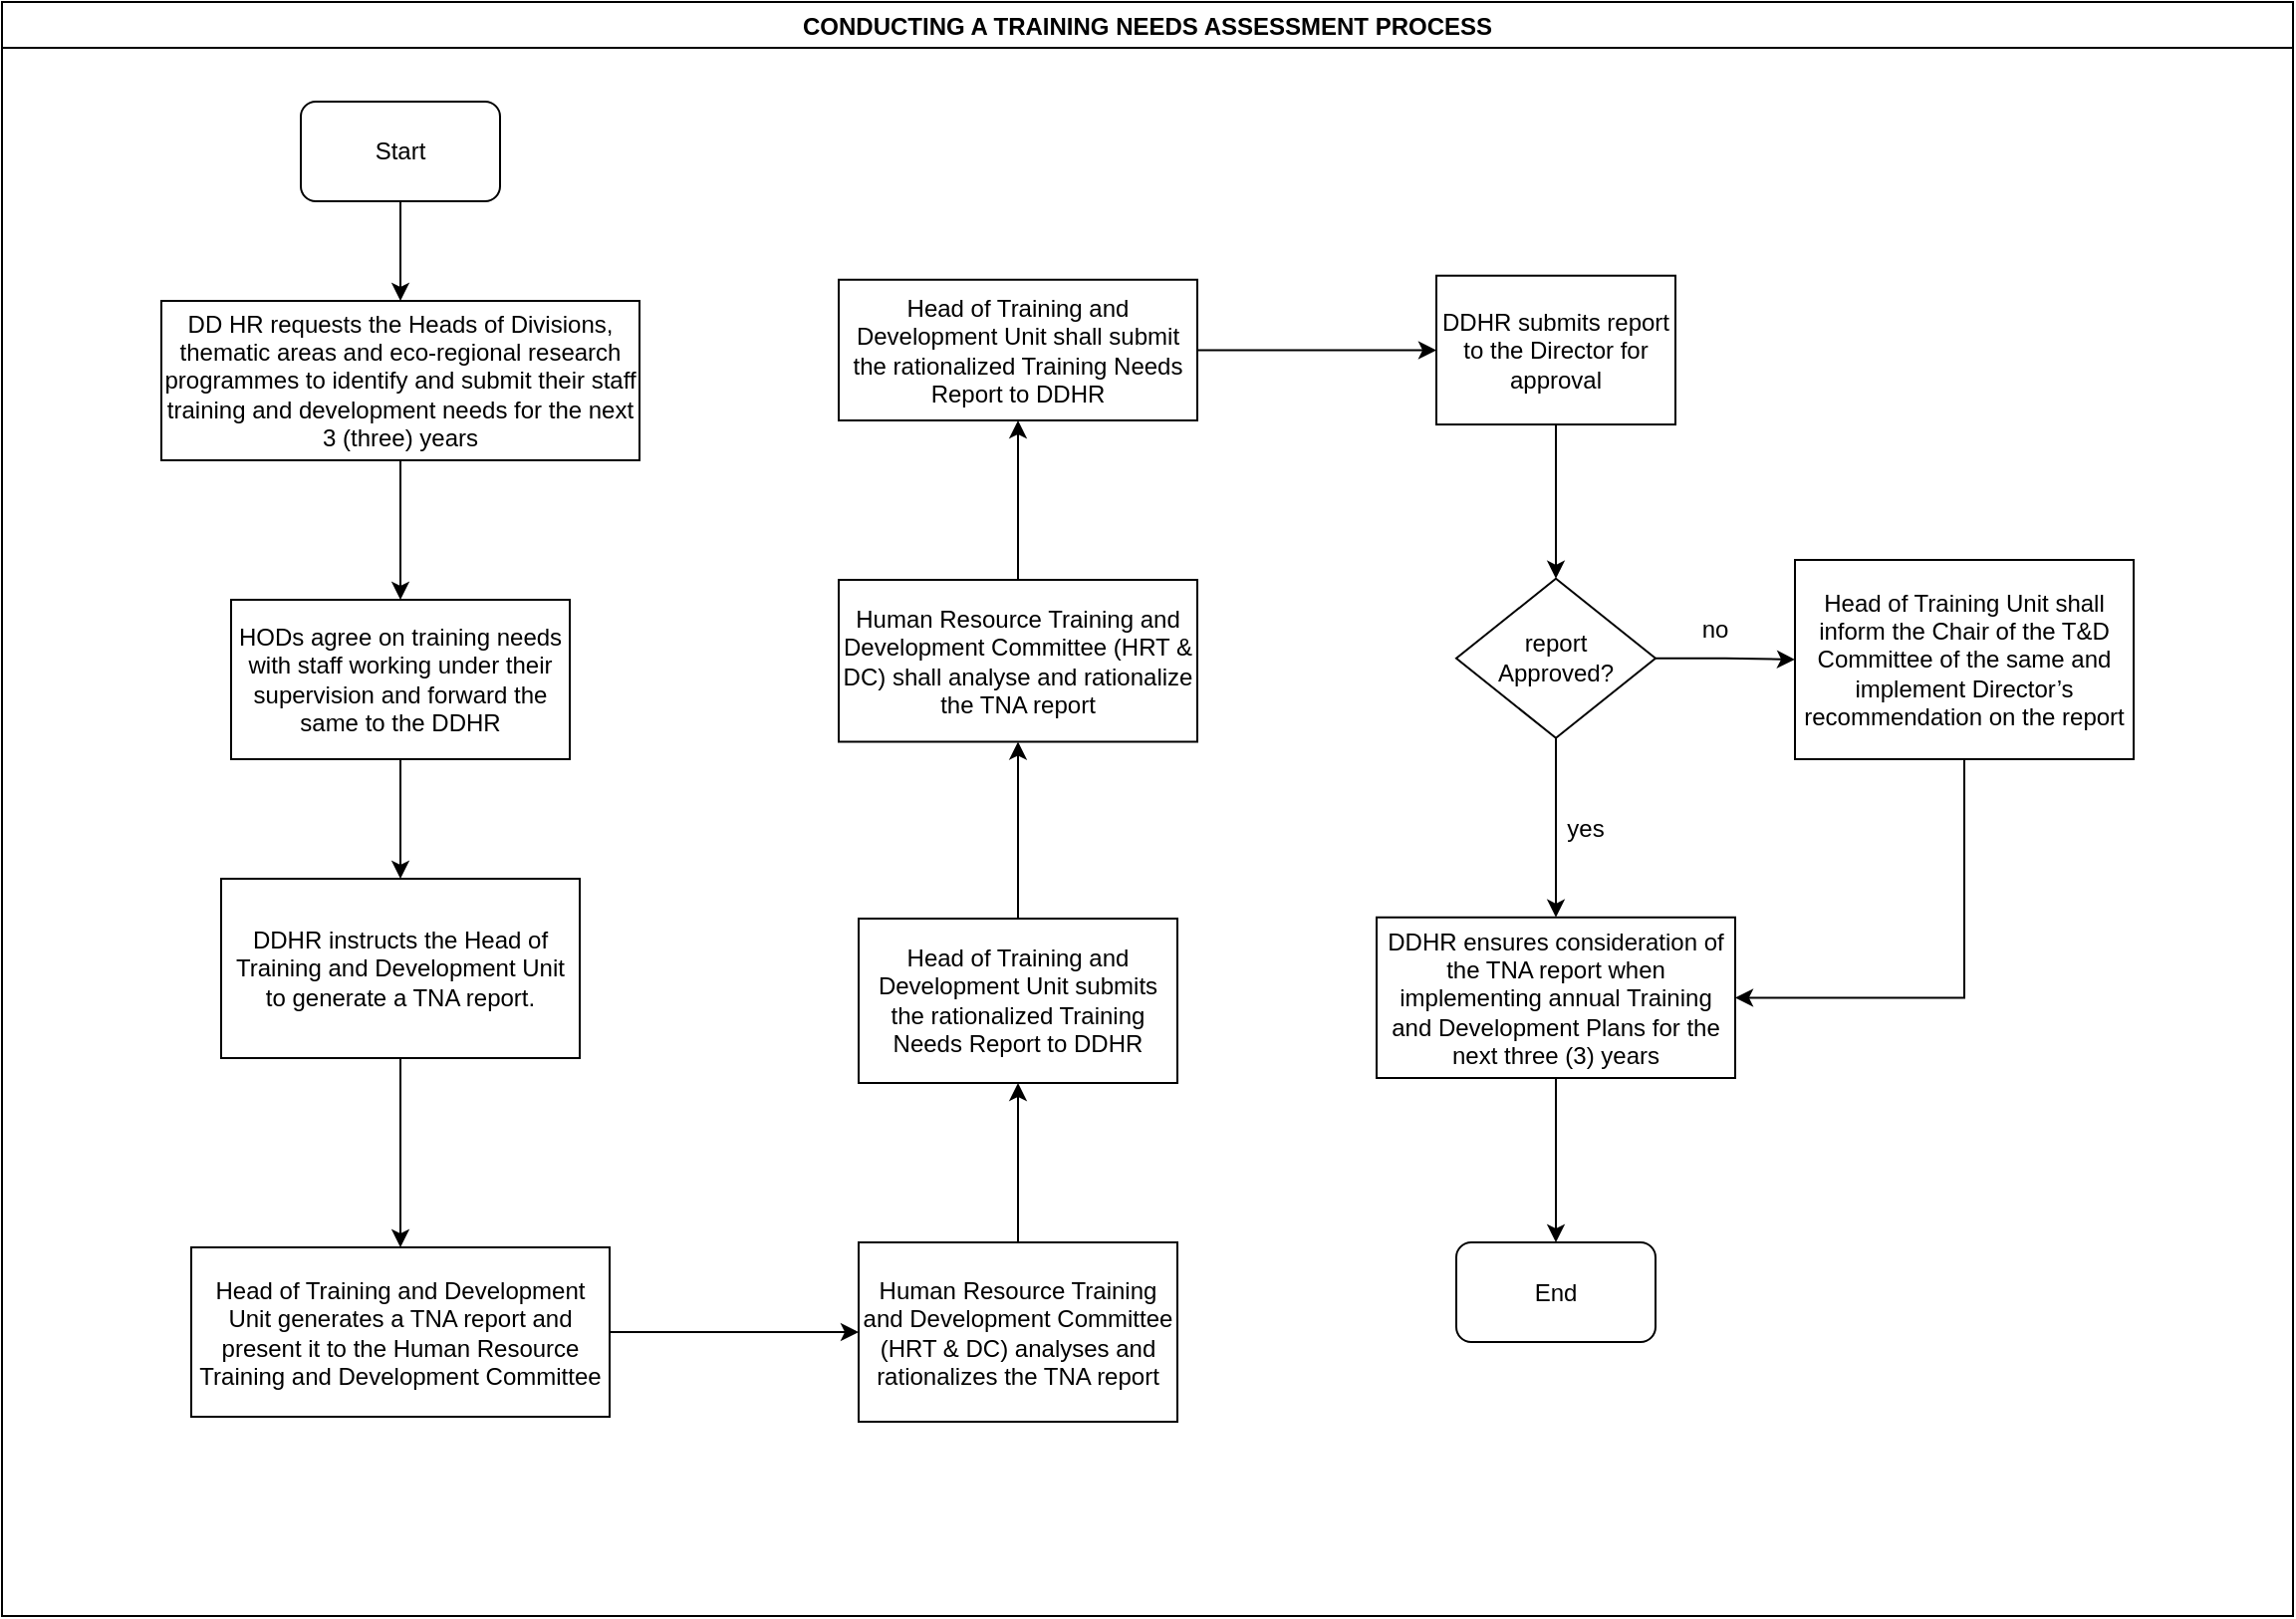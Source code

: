 <mxfile version="14.2.4" type="github">
  <diagram id="dTMpoPVIkahXSZqtG1Pm" name="Page-1">
    <mxGraphModel dx="1038" dy="547" grid="1" gridSize="10" guides="1" tooltips="1" connect="1" arrows="1" fold="1" page="1" pageScale="1" pageWidth="1169" pageHeight="827" math="0" shadow="0">
      <root>
        <mxCell id="0" />
        <mxCell id="1" parent="0" />
        <mxCell id="pj5xqQpvPvO0I1Rtv7KB-1" value="CONDUCTING A TRAINING NEEDS ASSESSMENT PROCESS" style="swimlane;" vertex="1" parent="1">
          <mxGeometry x="10" y="10" width="1150" height="810" as="geometry" />
        </mxCell>
        <mxCell id="pj5xqQpvPvO0I1Rtv7KB-2" value="Start" style="rounded=1;whiteSpace=wrap;html=1;" vertex="1" parent="pj5xqQpvPvO0I1Rtv7KB-1">
          <mxGeometry x="150" y="50" width="100" height="50" as="geometry" />
        </mxCell>
        <mxCell id="pj5xqQpvPvO0I1Rtv7KB-51" value="DD HR requests the Heads of Divisions, thematic areas and eco-regional research programmes to identify and submit their staff training and development needs for the next 3 (three) years" style="rounded=0;whiteSpace=wrap;html=1;" vertex="1" parent="pj5xqQpvPvO0I1Rtv7KB-1">
          <mxGeometry x="80" y="150" width="240" height="80" as="geometry" />
        </mxCell>
        <mxCell id="pj5xqQpvPvO0I1Rtv7KB-4" value="" style="edgeStyle=orthogonalEdgeStyle;rounded=0;orthogonalLoop=1;jettySize=auto;html=1;entryX=0.5;entryY=0;entryDx=0;entryDy=0;" edge="1" parent="pj5xqQpvPvO0I1Rtv7KB-1" source="pj5xqQpvPvO0I1Rtv7KB-2" target="pj5xqQpvPvO0I1Rtv7KB-51">
          <mxGeometry relative="1" as="geometry">
            <mxPoint x="200" y="150" as="targetPoint" />
          </mxGeometry>
        </mxCell>
        <mxCell id="pj5xqQpvPvO0I1Rtv7KB-52" value="HODs agree on training needs with staff working under their supervision and forward the same to the DDHR" style="whiteSpace=wrap;html=1;rounded=0;" vertex="1" parent="pj5xqQpvPvO0I1Rtv7KB-1">
          <mxGeometry x="115" y="300" width="170" height="80" as="geometry" />
        </mxCell>
        <mxCell id="pj5xqQpvPvO0I1Rtv7KB-53" value="" style="edgeStyle=orthogonalEdgeStyle;rounded=0;orthogonalLoop=1;jettySize=auto;html=1;" edge="1" parent="pj5xqQpvPvO0I1Rtv7KB-1" source="pj5xqQpvPvO0I1Rtv7KB-51" target="pj5xqQpvPvO0I1Rtv7KB-52">
          <mxGeometry relative="1" as="geometry" />
        </mxCell>
        <mxCell id="pj5xqQpvPvO0I1Rtv7KB-56" value="Head of Training and Development Unit generates a TNA report and present it to the Human Resource Training and Development Committee" style="whiteSpace=wrap;html=1;rounded=0;" vertex="1" parent="pj5xqQpvPvO0I1Rtv7KB-1">
          <mxGeometry x="95" y="625" width="210" height="85" as="geometry" />
        </mxCell>
        <mxCell id="pj5xqQpvPvO0I1Rtv7KB-60" value="Human Resource Training and Development Committee (HRT &amp;amp; DC) analyses and rationalizes the TNA report" style="whiteSpace=wrap;html=1;rounded=0;" vertex="1" parent="pj5xqQpvPvO0I1Rtv7KB-1">
          <mxGeometry x="430" y="622.5" width="160" height="90" as="geometry" />
        </mxCell>
        <mxCell id="pj5xqQpvPvO0I1Rtv7KB-61" value="" style="edgeStyle=orthogonalEdgeStyle;rounded=0;orthogonalLoop=1;jettySize=auto;html=1;" edge="1" parent="pj5xqQpvPvO0I1Rtv7KB-1" source="pj5xqQpvPvO0I1Rtv7KB-56" target="pj5xqQpvPvO0I1Rtv7KB-60">
          <mxGeometry relative="1" as="geometry" />
        </mxCell>
        <mxCell id="pj5xqQpvPvO0I1Rtv7KB-64" value="Human Resource Training and Development Committee (HRT &amp;amp; DC) shall analyse and rationalize the TNA report" style="whiteSpace=wrap;html=1;rounded=0;" vertex="1" parent="pj5xqQpvPvO0I1Rtv7KB-1">
          <mxGeometry x="420" y="290" width="180" height="81.25" as="geometry" />
        </mxCell>
        <mxCell id="pj5xqQpvPvO0I1Rtv7KB-68" value="DDHR submits report to the Director for approval" style="whiteSpace=wrap;html=1;rounded=0;" vertex="1" parent="pj5xqQpvPvO0I1Rtv7KB-1">
          <mxGeometry x="720" y="137.35" width="120" height="74.69" as="geometry" />
        </mxCell>
        <mxCell id="pj5xqQpvPvO0I1Rtv7KB-74" value="yes" style="text;html=1;strokeColor=none;fillColor=none;align=center;verticalAlign=middle;whiteSpace=wrap;rounded=0;" vertex="1" parent="pj5xqQpvPvO0I1Rtv7KB-1">
          <mxGeometry x="775" y="405" width="40" height="20" as="geometry" />
        </mxCell>
        <mxCell id="pj5xqQpvPvO0I1Rtv7KB-77" value="no" style="text;html=1;strokeColor=none;fillColor=none;align=center;verticalAlign=middle;whiteSpace=wrap;rounded=0;" vertex="1" parent="pj5xqQpvPvO0I1Rtv7KB-1">
          <mxGeometry x="840" y="305" width="40" height="20" as="geometry" />
        </mxCell>
        <mxCell id="pj5xqQpvPvO0I1Rtv7KB-83" value="End" style="rounded=1;whiteSpace=wrap;html=1;" vertex="1" parent="pj5xqQpvPvO0I1Rtv7KB-1">
          <mxGeometry x="730" y="622.5" width="100" height="50" as="geometry" />
        </mxCell>
        <mxCell id="pj5xqQpvPvO0I1Rtv7KB-57" value="" style="edgeStyle=orthogonalEdgeStyle;rounded=0;orthogonalLoop=1;jettySize=auto;html=1;" edge="1" parent="1" source="pj5xqQpvPvO0I1Rtv7KB-54" target="pj5xqQpvPvO0I1Rtv7KB-56">
          <mxGeometry relative="1" as="geometry" />
        </mxCell>
        <mxCell id="pj5xqQpvPvO0I1Rtv7KB-54" value="DDHR instructs the Head of Training and Development Unit to generate a TNA report." style="whiteSpace=wrap;html=1;rounded=0;" vertex="1" parent="1">
          <mxGeometry x="120" y="450" width="180" height="90" as="geometry" />
        </mxCell>
        <mxCell id="pj5xqQpvPvO0I1Rtv7KB-55" value="" style="edgeStyle=orthogonalEdgeStyle;rounded=0;orthogonalLoop=1;jettySize=auto;html=1;" edge="1" parent="1" source="pj5xqQpvPvO0I1Rtv7KB-52" target="pj5xqQpvPvO0I1Rtv7KB-54">
          <mxGeometry relative="1" as="geometry" />
        </mxCell>
        <mxCell id="pj5xqQpvPvO0I1Rtv7KB-65" value="" style="edgeStyle=orthogonalEdgeStyle;rounded=0;orthogonalLoop=1;jettySize=auto;html=1;" edge="1" parent="1" source="pj5xqQpvPvO0I1Rtv7KB-62" target="pj5xqQpvPvO0I1Rtv7KB-64">
          <mxGeometry relative="1" as="geometry" />
        </mxCell>
        <mxCell id="pj5xqQpvPvO0I1Rtv7KB-62" value="Head of Training and Development Unit submits the rationalized Training Needs Report to DDHR" style="whiteSpace=wrap;html=1;rounded=0;" vertex="1" parent="1">
          <mxGeometry x="440" y="470" width="160" height="82.5" as="geometry" />
        </mxCell>
        <mxCell id="pj5xqQpvPvO0I1Rtv7KB-63" value="" style="edgeStyle=orthogonalEdgeStyle;rounded=0;orthogonalLoop=1;jettySize=auto;html=1;" edge="1" parent="1" source="pj5xqQpvPvO0I1Rtv7KB-60" target="pj5xqQpvPvO0I1Rtv7KB-62">
          <mxGeometry relative="1" as="geometry" />
        </mxCell>
        <mxCell id="pj5xqQpvPvO0I1Rtv7KB-69" value="" style="edgeStyle=orthogonalEdgeStyle;rounded=0;orthogonalLoop=1;jettySize=auto;html=1;" edge="1" parent="1" source="pj5xqQpvPvO0I1Rtv7KB-66" target="pj5xqQpvPvO0I1Rtv7KB-68">
          <mxGeometry relative="1" as="geometry" />
        </mxCell>
        <mxCell id="pj5xqQpvPvO0I1Rtv7KB-66" value="Head of Training and Development Unit shall submit the rationalized Training Needs Report to DDHR" style="whiteSpace=wrap;html=1;rounded=0;" vertex="1" parent="1">
          <mxGeometry x="430" y="149.38" width="180" height="70.62" as="geometry" />
        </mxCell>
        <mxCell id="pj5xqQpvPvO0I1Rtv7KB-67" value="" style="edgeStyle=orthogonalEdgeStyle;rounded=0;orthogonalLoop=1;jettySize=auto;html=1;" edge="1" parent="1" source="pj5xqQpvPvO0I1Rtv7KB-64" target="pj5xqQpvPvO0I1Rtv7KB-66">
          <mxGeometry relative="1" as="geometry" />
        </mxCell>
        <mxCell id="pj5xqQpvPvO0I1Rtv7KB-73" value="" style="edgeStyle=orthogonalEdgeStyle;rounded=0;orthogonalLoop=1;jettySize=auto;html=1;" edge="1" parent="1" source="pj5xqQpvPvO0I1Rtv7KB-70" target="pj5xqQpvPvO0I1Rtv7KB-72">
          <mxGeometry relative="1" as="geometry" />
        </mxCell>
        <mxCell id="pj5xqQpvPvO0I1Rtv7KB-76" value="" style="edgeStyle=orthogonalEdgeStyle;rounded=0;orthogonalLoop=1;jettySize=auto;html=1;" edge="1" parent="1" source="pj5xqQpvPvO0I1Rtv7KB-70" target="pj5xqQpvPvO0I1Rtv7KB-75">
          <mxGeometry relative="1" as="geometry" />
        </mxCell>
        <mxCell id="pj5xqQpvPvO0I1Rtv7KB-70" value="&lt;div&gt;report&lt;br&gt;&lt;/div&gt;&lt;div&gt;Approved?&lt;/div&gt;" style="rhombus;whiteSpace=wrap;html=1;rounded=0;" vertex="1" parent="1">
          <mxGeometry x="740" y="299.39" width="100" height="80" as="geometry" />
        </mxCell>
        <mxCell id="pj5xqQpvPvO0I1Rtv7KB-71" value="" style="edgeStyle=orthogonalEdgeStyle;rounded=0;orthogonalLoop=1;jettySize=auto;html=1;" edge="1" parent="1" source="pj5xqQpvPvO0I1Rtv7KB-68" target="pj5xqQpvPvO0I1Rtv7KB-70">
          <mxGeometry relative="1" as="geometry" />
        </mxCell>
        <mxCell id="pj5xqQpvPvO0I1Rtv7KB-82" value="" style="edgeStyle=orthogonalEdgeStyle;rounded=0;orthogonalLoop=1;jettySize=auto;html=1;entryX=0.5;entryY=0;entryDx=0;entryDy=0;" edge="1" parent="1" source="pj5xqQpvPvO0I1Rtv7KB-72" target="pj5xqQpvPvO0I1Rtv7KB-83">
          <mxGeometry relative="1" as="geometry">
            <mxPoint x="790" y="630.305" as="targetPoint" />
          </mxGeometry>
        </mxCell>
        <mxCell id="pj5xqQpvPvO0I1Rtv7KB-72" value="DDHR ensures consideration of the TNA report when implementing annual Training and Development Plans for the next three (3) years" style="whiteSpace=wrap;html=1;rounded=0;" vertex="1" parent="1">
          <mxGeometry x="700" y="469.39" width="180" height="80.61" as="geometry" />
        </mxCell>
        <mxCell id="pj5xqQpvPvO0I1Rtv7KB-80" value="" style="edgeStyle=orthogonalEdgeStyle;rounded=0;orthogonalLoop=1;jettySize=auto;html=1;entryX=1;entryY=0.5;entryDx=0;entryDy=0;exitX=0.5;exitY=1;exitDx=0;exitDy=0;" edge="1" parent="1" source="pj5xqQpvPvO0I1Rtv7KB-75" target="pj5xqQpvPvO0I1Rtv7KB-72">
          <mxGeometry relative="1" as="geometry">
            <mxPoint x="995" y="480" as="targetPoint" />
            <Array as="points">
              <mxPoint x="995" y="510" />
            </Array>
          </mxGeometry>
        </mxCell>
        <mxCell id="pj5xqQpvPvO0I1Rtv7KB-75" value="Head of Training Unit shall inform the Chair of the T&amp;amp;D Committee of the same and implement Director’s recommendation on the report" style="whiteSpace=wrap;html=1;rounded=0;" vertex="1" parent="1">
          <mxGeometry x="910" y="290" width="170" height="100" as="geometry" />
        </mxCell>
      </root>
    </mxGraphModel>
  </diagram>
</mxfile>
